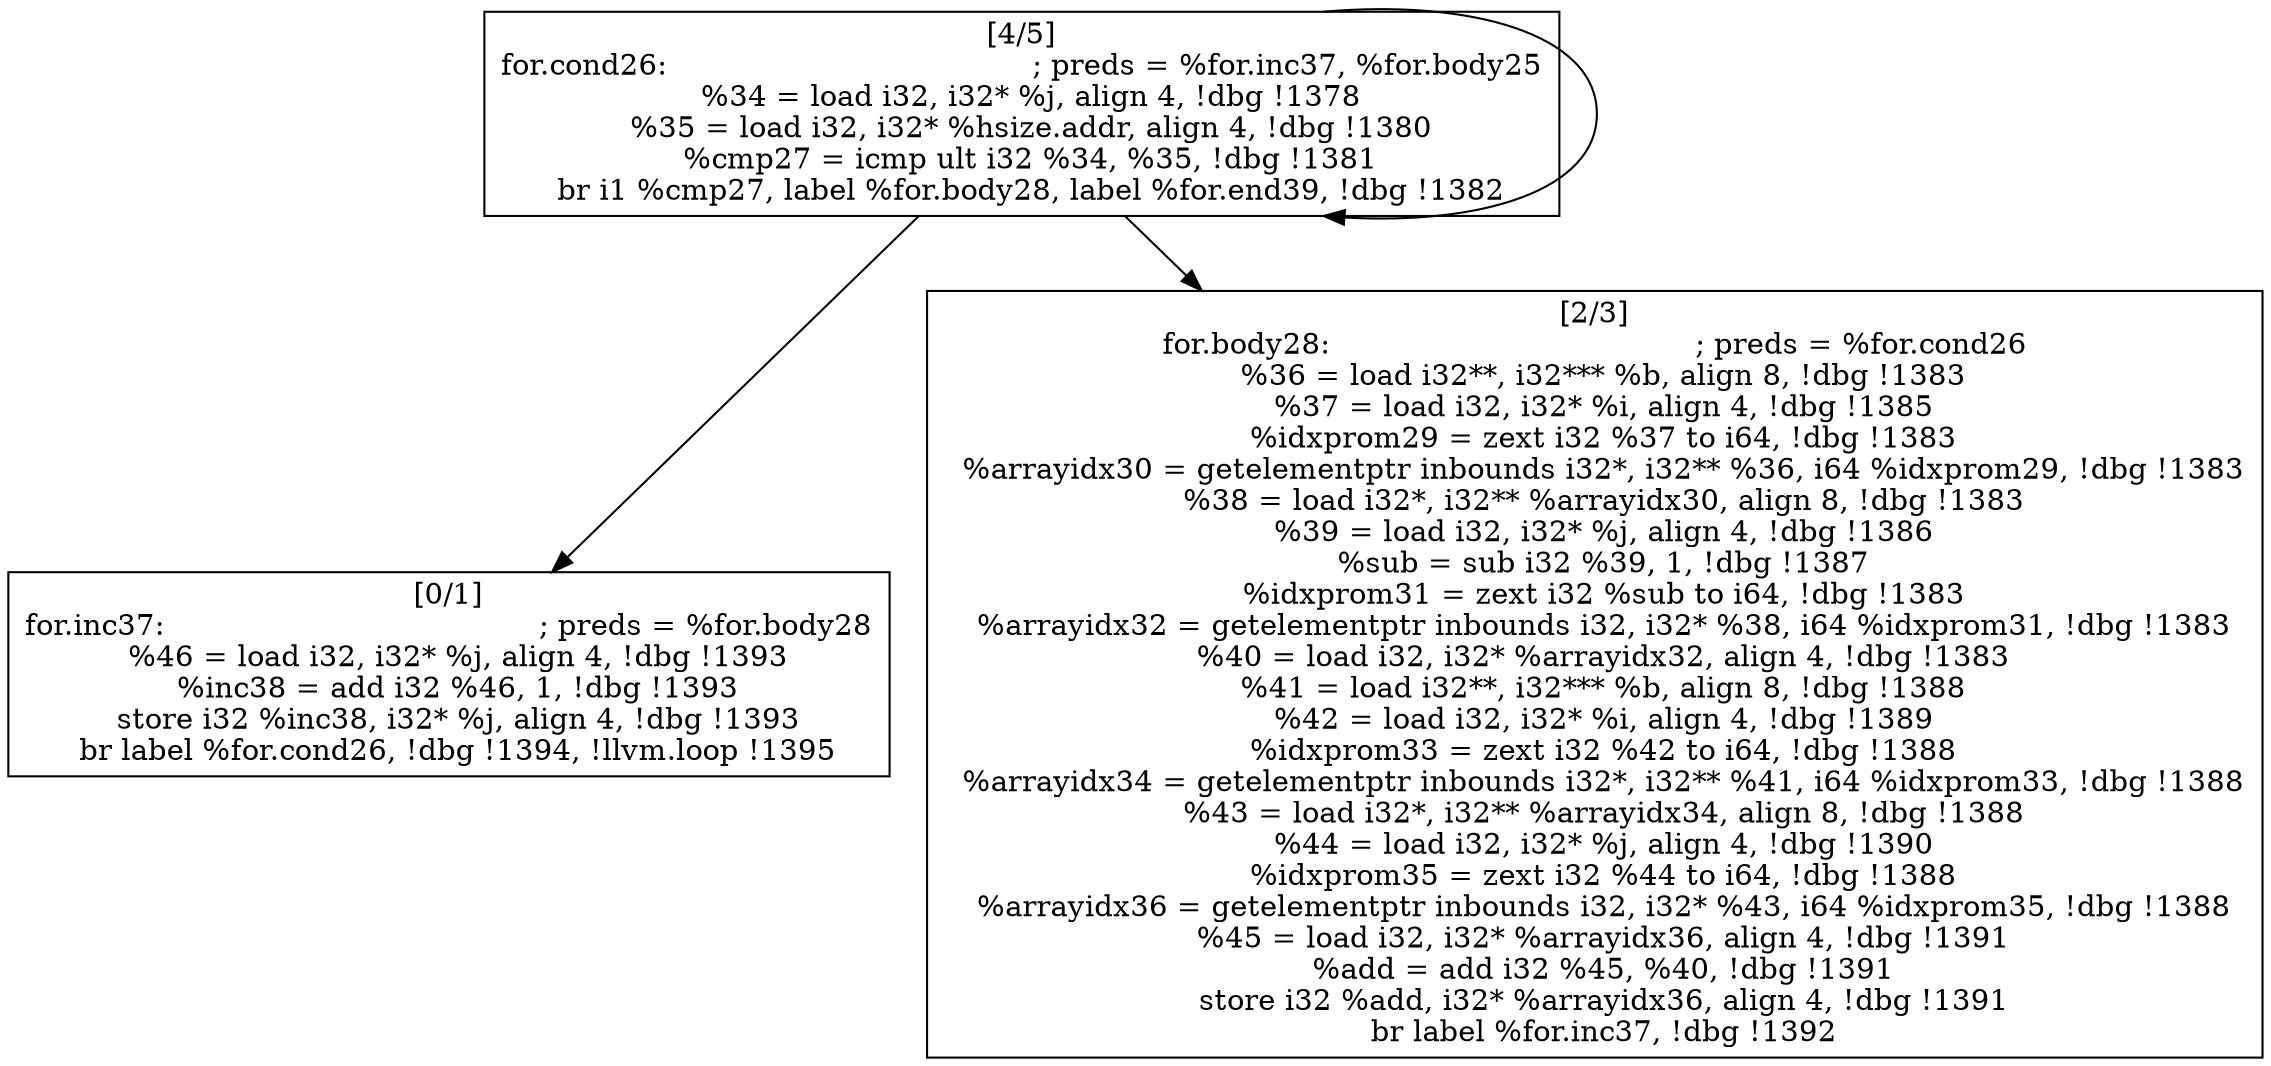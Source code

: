 
digraph G {


node210 [label="[4/5]
for.cond26:                                       ; preds = %for.inc37, %for.body25
  %34 = load i32, i32* %j, align 4, !dbg !1378
  %35 = load i32, i32* %hsize.addr, align 4, !dbg !1380
  %cmp27 = icmp ult i32 %34, %35, !dbg !1381
  br i1 %cmp27, label %for.body28, label %for.end39, !dbg !1382
",shape=rectangle ]
node208 [label="[0/1]
for.inc37:                                        ; preds = %for.body28
  %46 = load i32, i32* %j, align 4, !dbg !1393
  %inc38 = add i32 %46, 1, !dbg !1393
  store i32 %inc38, i32* %j, align 4, !dbg !1393
  br label %for.cond26, !dbg !1394, !llvm.loop !1395
",shape=rectangle ]
node209 [label="[2/3]
for.body28:                                       ; preds = %for.cond26
  %36 = load i32**, i32*** %b, align 8, !dbg !1383
  %37 = load i32, i32* %i, align 4, !dbg !1385
  %idxprom29 = zext i32 %37 to i64, !dbg !1383
  %arrayidx30 = getelementptr inbounds i32*, i32** %36, i64 %idxprom29, !dbg !1383
  %38 = load i32*, i32** %arrayidx30, align 8, !dbg !1383
  %39 = load i32, i32* %j, align 4, !dbg !1386
  %sub = sub i32 %39, 1, !dbg !1387
  %idxprom31 = zext i32 %sub to i64, !dbg !1383
  %arrayidx32 = getelementptr inbounds i32, i32* %38, i64 %idxprom31, !dbg !1383
  %40 = load i32, i32* %arrayidx32, align 4, !dbg !1383
  %41 = load i32**, i32*** %b, align 8, !dbg !1388
  %42 = load i32, i32* %i, align 4, !dbg !1389
  %idxprom33 = zext i32 %42 to i64, !dbg !1388
  %arrayidx34 = getelementptr inbounds i32*, i32** %41, i64 %idxprom33, !dbg !1388
  %43 = load i32*, i32** %arrayidx34, align 8, !dbg !1388
  %44 = load i32, i32* %j, align 4, !dbg !1390
  %idxprom35 = zext i32 %44 to i64, !dbg !1388
  %arrayidx36 = getelementptr inbounds i32, i32* %43, i64 %idxprom35, !dbg !1388
  %45 = load i32, i32* %arrayidx36, align 4, !dbg !1391
  %add = add i32 %45, %40, !dbg !1391
  store i32 %add, i32* %arrayidx36, align 4, !dbg !1391
  br label %for.inc37, !dbg !1392
",shape=rectangle ]

node210->node210 [ ]
node210->node208 [ ]
node210->node209 [ ]


}
